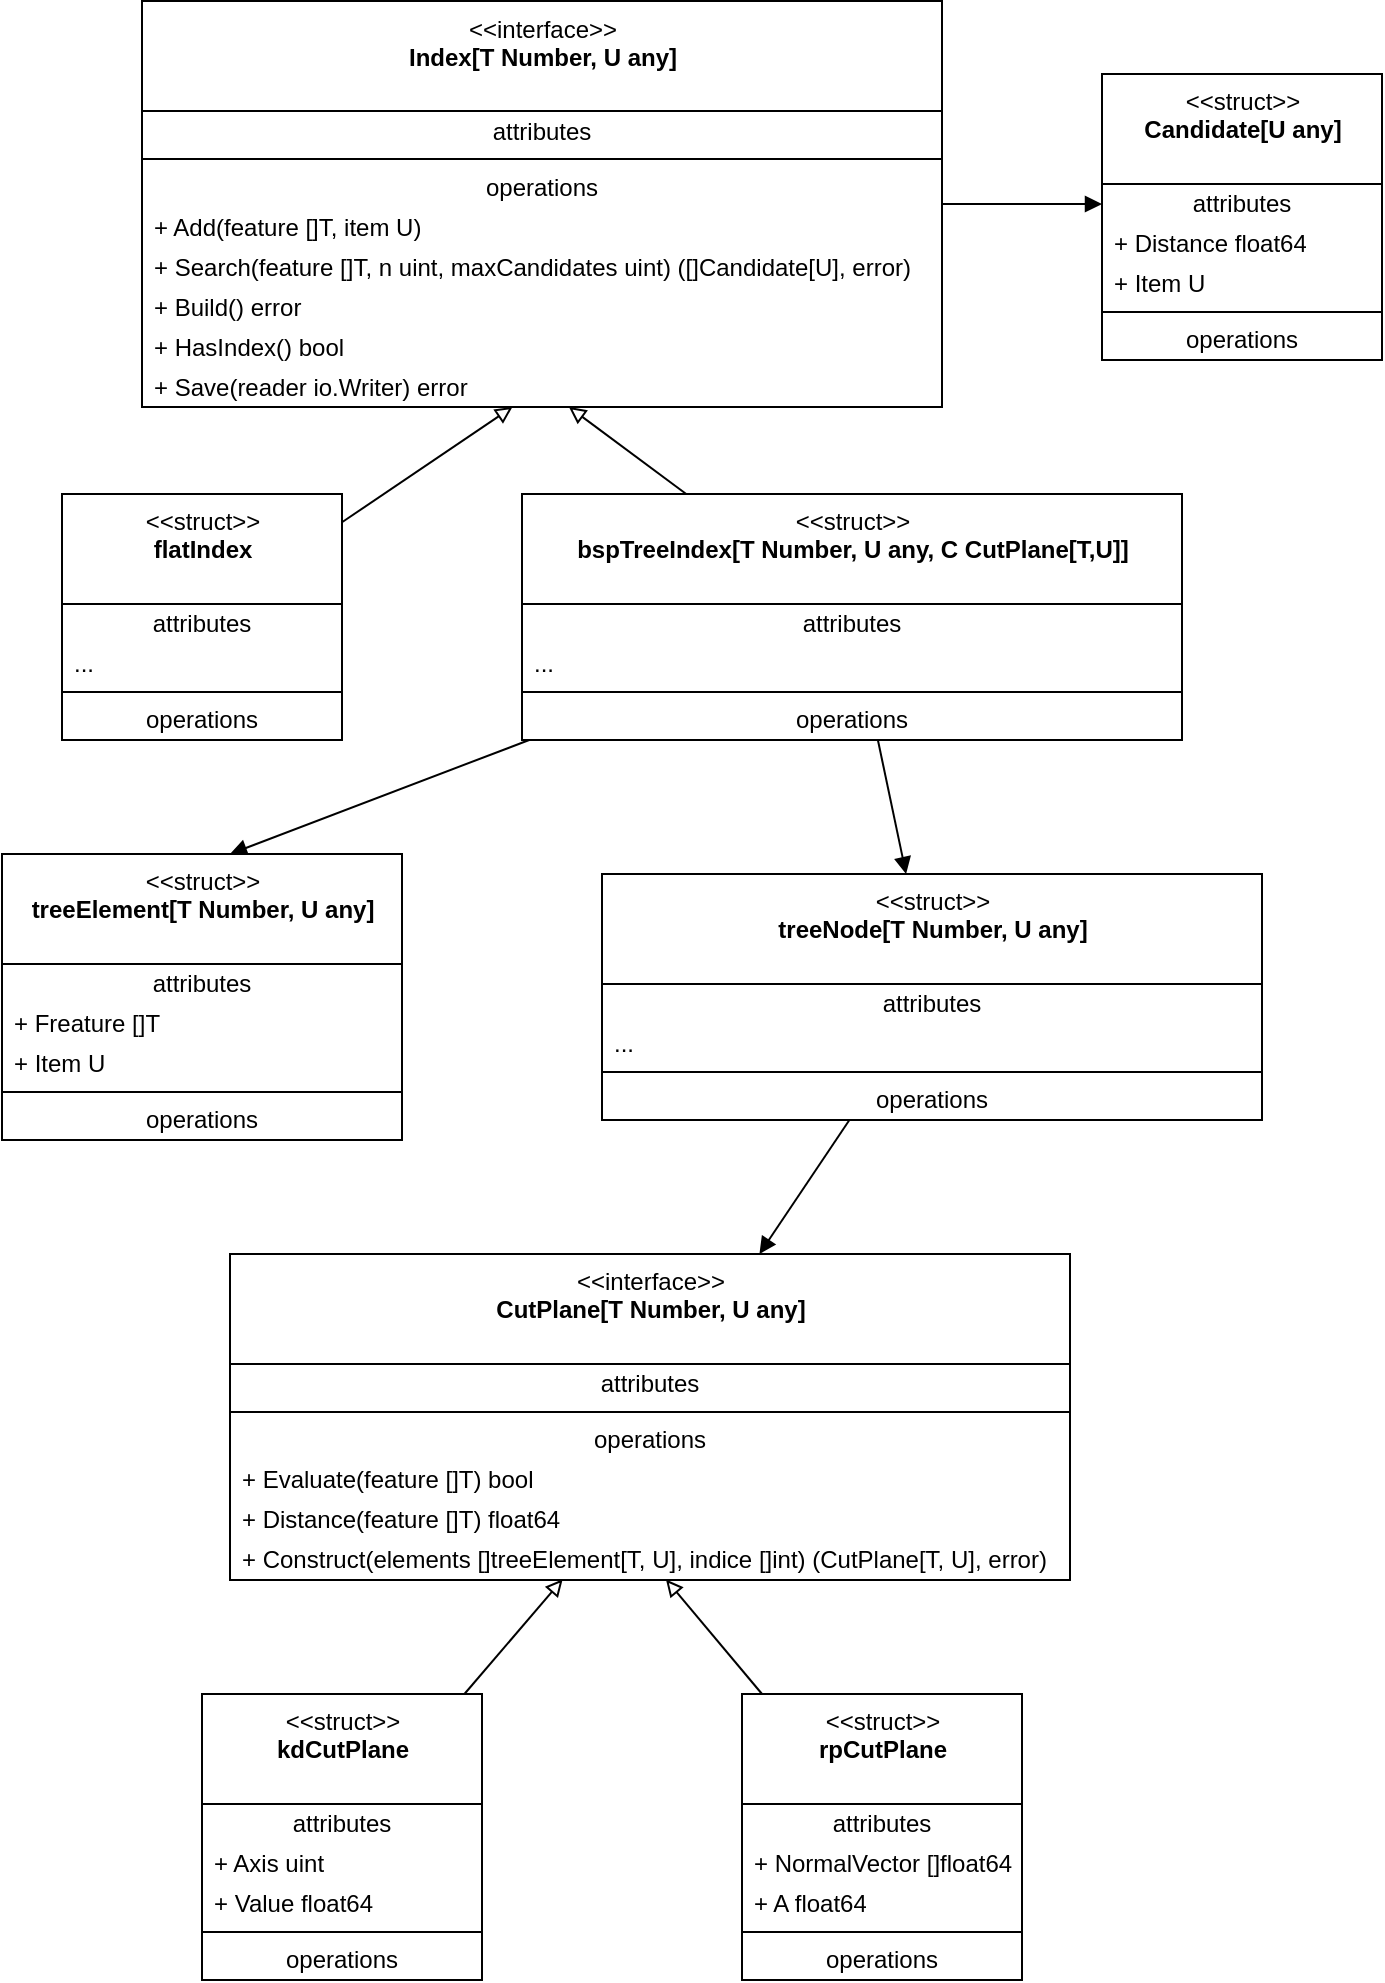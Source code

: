 <mxfile>
    <diagram id="XIWFYPPUovplPoRVp1t7" name="Page-1">
        <mxGraphModel dx="1658" dy="1443" grid="1" gridSize="10" guides="1" tooltips="1" connect="1" arrows="1" fold="1" page="1" pageScale="1" pageWidth="827" pageHeight="1169" math="0" shadow="0">
            <root>
                <mxCell id="0"/>
                <mxCell id="1" parent="0"/>
                <mxCell id="93" style="edgeStyle=none;html=1;entryX=0;entryY=0.5;entryDx=0;entryDy=0;fontColor=default;endArrow=block;endFill=1;" edge="1" parent="1" source="36" target="63">
                    <mxGeometry relative="1" as="geometry"/>
                </mxCell>
                <mxCell id="36" value="&amp;lt;&amp;lt;interface&amp;gt;&amp;gt;&lt;br&gt;&lt;b&gt;Index[T Number, U any]&lt;br&gt;&lt;/b&gt;" style="swimlane;fontStyle=0;align=center;verticalAlign=top;childLayout=stackLayout;horizontal=1;startSize=55;horizontalStack=0;resizeParent=1;resizeParentMax=0;resizeLast=0;collapsible=0;marginBottom=0;html=1;rounded=0;shadow=0;labelBackgroundColor=none;labelBorderColor=none;sketch=0;fontColor=default;strokeColor=default;" vertex="1" parent="1">
                    <mxGeometry x="160" y="33.5" width="400" height="203" as="geometry"/>
                </mxCell>
                <mxCell id="37" value="attributes" style="text;html=1;strokeColor=none;fillColor=none;align=center;verticalAlign=middle;spacingLeft=4;spacingRight=4;overflow=hidden;rotatable=0;points=[[0,0.5],[1,0.5]];portConstraint=eastwest;rounded=0;shadow=0;labelBackgroundColor=none;labelBorderColor=none;sketch=0;fontColor=default;" vertex="1" parent="36">
                    <mxGeometry y="55" width="400" height="20" as="geometry"/>
                </mxCell>
                <mxCell id="41" value="" style="line;strokeWidth=1;fillColor=none;align=left;verticalAlign=middle;spacingTop=-1;spacingLeft=3;spacingRight=3;rotatable=0;labelPosition=right;points=[];portConstraint=eastwest;rounded=0;shadow=0;labelBackgroundColor=none;labelBorderColor=none;sketch=0;fontColor=default;" vertex="1" parent="36">
                    <mxGeometry y="75" width="400" height="8" as="geometry"/>
                </mxCell>
                <mxCell id="42" value="operations" style="text;html=1;strokeColor=none;fillColor=none;align=center;verticalAlign=middle;spacingLeft=4;spacingRight=4;overflow=hidden;rotatable=0;points=[[0,0.5],[1,0.5]];portConstraint=eastwest;rounded=0;shadow=0;labelBackgroundColor=none;labelBorderColor=none;sketch=0;fontColor=default;" vertex="1" parent="36">
                    <mxGeometry y="83" width="400" height="20" as="geometry"/>
                </mxCell>
                <mxCell id="43" value="+ Add(feature []T, item U)" style="text;html=1;strokeColor=none;fillColor=none;align=left;verticalAlign=middle;spacingLeft=4;spacingRight=4;overflow=hidden;rotatable=0;points=[[0,0.5],[1,0.5]];portConstraint=eastwest;rounded=0;shadow=0;labelBackgroundColor=none;labelBorderColor=none;sketch=0;fontColor=default;" vertex="1" parent="36">
                    <mxGeometry y="103" width="400" height="20" as="geometry"/>
                </mxCell>
                <mxCell id="58" value="+ Search(feature []T, n uint, maxCandidates uint) ([]Candidate[U], error)" style="text;html=1;strokeColor=none;fillColor=none;align=left;verticalAlign=middle;spacingLeft=4;spacingRight=4;overflow=hidden;rotatable=0;points=[[0,0.5],[1,0.5]];portConstraint=eastwest;rounded=0;shadow=0;labelBackgroundColor=none;labelBorderColor=none;sketch=0;fontColor=default;" vertex="1" parent="36">
                    <mxGeometry y="123" width="400" height="20" as="geometry"/>
                </mxCell>
                <mxCell id="59" value="+ Build() error" style="text;html=1;strokeColor=none;fillColor=none;align=left;verticalAlign=middle;spacingLeft=4;spacingRight=4;overflow=hidden;rotatable=0;points=[[0,0.5],[1,0.5]];portConstraint=eastwest;rounded=0;shadow=0;labelBackgroundColor=none;labelBorderColor=none;sketch=0;fontColor=default;" vertex="1" parent="36">
                    <mxGeometry y="143" width="400" height="20" as="geometry"/>
                </mxCell>
                <mxCell id="60" value="+ HasIndex() bool" style="text;html=1;strokeColor=none;fillColor=none;align=left;verticalAlign=middle;spacingLeft=4;spacingRight=4;overflow=hidden;rotatable=0;points=[[0,0.5],[1,0.5]];portConstraint=eastwest;rounded=0;shadow=0;labelBackgroundColor=none;labelBorderColor=none;sketch=0;fontColor=default;" vertex="1" parent="36">
                    <mxGeometry y="163" width="400" height="20" as="geometry"/>
                </mxCell>
                <mxCell id="61" value="+ Save(reader io.Writer) error" style="text;html=1;strokeColor=none;fillColor=none;align=left;verticalAlign=middle;spacingLeft=4;spacingRight=4;overflow=hidden;rotatable=0;points=[[0,0.5],[1,0.5]];portConstraint=eastwest;rounded=0;shadow=0;labelBackgroundColor=none;labelBorderColor=none;sketch=0;fontColor=default;" vertex="1" parent="36">
                    <mxGeometry y="183" width="400" height="20" as="geometry"/>
                </mxCell>
                <mxCell id="62" value="&amp;lt;&amp;lt;struct&amp;gt;&amp;gt;&lt;br&gt;&lt;b&gt;Candidate[U any]&lt;/b&gt;" style="swimlane;fontStyle=0;align=center;verticalAlign=top;childLayout=stackLayout;horizontal=1;startSize=55;horizontalStack=0;resizeParent=1;resizeParentMax=0;resizeLast=0;collapsible=0;marginBottom=0;html=1;rounded=0;shadow=0;labelBackgroundColor=none;labelBorderColor=none;sketch=0;fontColor=default;strokeColor=default;" vertex="1" parent="1">
                    <mxGeometry x="640" y="70" width="140" height="143" as="geometry"/>
                </mxCell>
                <mxCell id="63" value="attributes" style="text;html=1;strokeColor=none;fillColor=none;align=center;verticalAlign=middle;spacingLeft=4;spacingRight=4;overflow=hidden;rotatable=0;points=[[0,0.5],[1,0.5]];portConstraint=eastwest;rounded=0;shadow=0;labelBackgroundColor=none;labelBorderColor=none;sketch=0;fontColor=default;" vertex="1" parent="62">
                    <mxGeometry y="55" width="140" height="20" as="geometry"/>
                </mxCell>
                <mxCell id="66" value="+ Distance float64" style="text;html=1;strokeColor=none;fillColor=none;align=left;verticalAlign=middle;spacingLeft=4;spacingRight=4;overflow=hidden;rotatable=0;points=[[0,0.5],[1,0.5]];portConstraint=eastwest;rounded=0;shadow=0;labelBackgroundColor=none;labelBorderColor=none;sketch=0;fontColor=default;" vertex="1" parent="62">
                    <mxGeometry y="75" width="140" height="20" as="geometry"/>
                </mxCell>
                <mxCell id="70" value="+ Item U" style="text;html=1;strokeColor=none;fillColor=none;align=left;verticalAlign=middle;spacingLeft=4;spacingRight=4;overflow=hidden;rotatable=0;points=[[0,0.5],[1,0.5]];portConstraint=eastwest;rounded=0;shadow=0;labelBackgroundColor=none;labelBorderColor=none;sketch=0;fontColor=default;" vertex="1" parent="62">
                    <mxGeometry y="95" width="140" height="20" as="geometry"/>
                </mxCell>
                <mxCell id="67" value="" style="line;strokeWidth=1;fillColor=none;align=left;verticalAlign=middle;spacingTop=-1;spacingLeft=3;spacingRight=3;rotatable=0;labelPosition=right;points=[];portConstraint=eastwest;rounded=0;shadow=0;labelBackgroundColor=none;labelBorderColor=none;sketch=0;fontColor=default;" vertex="1" parent="62">
                    <mxGeometry y="115" width="140" height="8" as="geometry"/>
                </mxCell>
                <mxCell id="68" value="operations" style="text;html=1;strokeColor=none;fillColor=none;align=center;verticalAlign=middle;spacingLeft=4;spacingRight=4;overflow=hidden;rotatable=0;points=[[0,0.5],[1,0.5]];portConstraint=eastwest;rounded=0;shadow=0;labelBackgroundColor=none;labelBorderColor=none;sketch=0;fontColor=default;" vertex="1" parent="62">
                    <mxGeometry y="123" width="140" height="20" as="geometry"/>
                </mxCell>
                <mxCell id="79" value="" style="edgeStyle=none;html=1;fontColor=default;endArrow=block;endFill=0;" edge="1" parent="1" source="71" target="61">
                    <mxGeometry relative="1" as="geometry"/>
                </mxCell>
                <mxCell id="134" style="edgeStyle=none;html=1;fontColor=default;endArrow=block;endFill=1;" edge="1" parent="1" source="71" target="95">
                    <mxGeometry relative="1" as="geometry"/>
                </mxCell>
                <mxCell id="135" style="edgeStyle=none;html=1;entryX=0.57;entryY=0;entryDx=0;entryDy=0;entryPerimeter=0;fontColor=default;endArrow=block;endFill=1;" edge="1" parent="1" source="71" target="100">
                    <mxGeometry relative="1" as="geometry"/>
                </mxCell>
                <mxCell id="71" value="&amp;lt;&amp;lt;struct&amp;gt;&amp;gt;&lt;br&gt;&lt;b&gt;bspTreeIndex[T Number, U any, C CutPlane[T,U]]&lt;/b&gt;" style="swimlane;fontStyle=0;align=center;verticalAlign=top;childLayout=stackLayout;horizontal=1;startSize=55;horizontalStack=0;resizeParent=1;resizeParentMax=0;resizeLast=0;collapsible=0;marginBottom=0;html=1;rounded=0;shadow=0;labelBackgroundColor=none;labelBorderColor=none;sketch=0;fontColor=default;strokeColor=default;" vertex="1" parent="1">
                    <mxGeometry x="350" y="280" width="330" height="123" as="geometry"/>
                </mxCell>
                <mxCell id="72" value="attributes" style="text;html=1;strokeColor=none;fillColor=none;align=center;verticalAlign=middle;spacingLeft=4;spacingRight=4;overflow=hidden;rotatable=0;points=[[0,0.5],[1,0.5]];portConstraint=eastwest;rounded=0;shadow=0;labelBackgroundColor=none;labelBorderColor=none;sketch=0;fontColor=default;" vertex="1" parent="71">
                    <mxGeometry y="55" width="330" height="20" as="geometry"/>
                </mxCell>
                <mxCell id="75" value="..." style="text;html=1;strokeColor=none;fillColor=none;align=left;verticalAlign=middle;spacingLeft=4;spacingRight=4;overflow=hidden;rotatable=0;points=[[0,0.5],[1,0.5]];portConstraint=eastwest;rounded=0;shadow=0;labelBackgroundColor=none;labelBorderColor=none;sketch=0;fontColor=default;" vertex="1" parent="71">
                    <mxGeometry y="75" width="330" height="20" as="geometry"/>
                </mxCell>
                <mxCell id="76" value="" style="line;strokeWidth=1;fillColor=none;align=left;verticalAlign=middle;spacingTop=-1;spacingLeft=3;spacingRight=3;rotatable=0;labelPosition=right;points=[];portConstraint=eastwest;rounded=0;shadow=0;labelBackgroundColor=none;labelBorderColor=none;sketch=0;fontColor=default;" vertex="1" parent="71">
                    <mxGeometry y="95" width="330" height="8" as="geometry"/>
                </mxCell>
                <mxCell id="77" value="operations" style="text;html=1;strokeColor=none;fillColor=none;align=center;verticalAlign=middle;spacingLeft=4;spacingRight=4;overflow=hidden;rotatable=0;points=[[0,0.5],[1,0.5]];portConstraint=eastwest;rounded=0;shadow=0;labelBackgroundColor=none;labelBorderColor=none;sketch=0;fontColor=default;" vertex="1" parent="71">
                    <mxGeometry y="103" width="330" height="20" as="geometry"/>
                </mxCell>
                <mxCell id="85" style="edgeStyle=none;html=1;fontColor=default;endArrow=block;endFill=0;" edge="1" parent="1" source="80" target="61">
                    <mxGeometry relative="1" as="geometry"/>
                </mxCell>
                <mxCell id="80" value="&amp;lt;&amp;lt;struct&amp;gt;&amp;gt;&lt;br&gt;&lt;b&gt;flatIndex&lt;/b&gt;" style="swimlane;fontStyle=0;align=center;verticalAlign=top;childLayout=stackLayout;horizontal=1;startSize=55;horizontalStack=0;resizeParent=1;resizeParentMax=0;resizeLast=0;collapsible=0;marginBottom=0;html=1;rounded=0;shadow=0;labelBackgroundColor=none;labelBorderColor=none;sketch=0;fontColor=default;strokeColor=default;" vertex="1" parent="1">
                    <mxGeometry x="120" y="280" width="140" height="123" as="geometry"/>
                </mxCell>
                <mxCell id="81" value="attributes" style="text;html=1;strokeColor=none;fillColor=none;align=center;verticalAlign=middle;spacingLeft=4;spacingRight=4;overflow=hidden;rotatable=0;points=[[0,0.5],[1,0.5]];portConstraint=eastwest;rounded=0;shadow=0;labelBackgroundColor=none;labelBorderColor=none;sketch=0;fontColor=default;" vertex="1" parent="80">
                    <mxGeometry y="55" width="140" height="20" as="geometry"/>
                </mxCell>
                <mxCell id="82" value="..." style="text;html=1;strokeColor=none;fillColor=none;align=left;verticalAlign=middle;spacingLeft=4;spacingRight=4;overflow=hidden;rotatable=0;points=[[0,0.5],[1,0.5]];portConstraint=eastwest;rounded=0;shadow=0;labelBackgroundColor=none;labelBorderColor=none;sketch=0;fontColor=default;" vertex="1" parent="80">
                    <mxGeometry y="75" width="140" height="20" as="geometry"/>
                </mxCell>
                <mxCell id="83" value="" style="line;strokeWidth=1;fillColor=none;align=left;verticalAlign=middle;spacingTop=-1;spacingLeft=3;spacingRight=3;rotatable=0;labelPosition=right;points=[];portConstraint=eastwest;rounded=0;shadow=0;labelBackgroundColor=none;labelBorderColor=none;sketch=0;fontColor=default;" vertex="1" parent="80">
                    <mxGeometry y="95" width="140" height="8" as="geometry"/>
                </mxCell>
                <mxCell id="84" value="operations" style="text;html=1;strokeColor=none;fillColor=none;align=center;verticalAlign=middle;spacingLeft=4;spacingRight=4;overflow=hidden;rotatable=0;points=[[0,0.5],[1,0.5]];portConstraint=eastwest;rounded=0;shadow=0;labelBackgroundColor=none;labelBorderColor=none;sketch=0;fontColor=default;" vertex="1" parent="80">
                    <mxGeometry y="103" width="140" height="20" as="geometry"/>
                </mxCell>
                <mxCell id="86" value="&amp;lt;&amp;lt;interface&amp;gt;&amp;gt;&lt;br&gt;&lt;b&gt;CutPlane[T Number, U any]&lt;/b&gt;" style="swimlane;fontStyle=0;align=center;verticalAlign=top;childLayout=stackLayout;horizontal=1;startSize=55;horizontalStack=0;resizeParent=1;resizeParentMax=0;resizeLast=0;collapsible=0;marginBottom=0;html=1;rounded=0;shadow=0;labelBackgroundColor=none;labelBorderColor=none;sketch=0;fontColor=default;strokeColor=default;" vertex="1" parent="1">
                    <mxGeometry x="204" y="660" width="420" height="163" as="geometry"/>
                </mxCell>
                <mxCell id="87" value="attributes" style="text;html=1;strokeColor=none;fillColor=none;align=center;verticalAlign=middle;spacingLeft=4;spacingRight=4;overflow=hidden;rotatable=0;points=[[0,0.5],[1,0.5]];portConstraint=eastwest;rounded=0;shadow=0;labelBackgroundColor=none;labelBorderColor=none;sketch=0;fontColor=default;" vertex="1" parent="86">
                    <mxGeometry y="55" width="420" height="20" as="geometry"/>
                </mxCell>
                <mxCell id="90" value="" style="line;strokeWidth=1;fillColor=none;align=left;verticalAlign=middle;spacingTop=-1;spacingLeft=3;spacingRight=3;rotatable=0;labelPosition=right;points=[];portConstraint=eastwest;rounded=0;shadow=0;labelBackgroundColor=none;labelBorderColor=none;sketch=0;fontColor=default;" vertex="1" parent="86">
                    <mxGeometry y="75" width="420" height="8" as="geometry"/>
                </mxCell>
                <mxCell id="91" value="operations" style="text;html=1;strokeColor=none;fillColor=none;align=center;verticalAlign=middle;spacingLeft=4;spacingRight=4;overflow=hidden;rotatable=0;points=[[0,0.5],[1,0.5]];portConstraint=eastwest;rounded=0;shadow=0;labelBackgroundColor=none;labelBorderColor=none;sketch=0;fontColor=default;" vertex="1" parent="86">
                    <mxGeometry y="83" width="420" height="20" as="geometry"/>
                </mxCell>
                <mxCell id="106" value="+ Evaluate(feature []T) bool" style="text;html=1;strokeColor=none;fillColor=none;align=left;verticalAlign=middle;spacingLeft=4;spacingRight=4;overflow=hidden;rotatable=0;points=[[0,0.5],[1,0.5]];portConstraint=eastwest;rounded=0;shadow=0;labelBackgroundColor=none;labelBorderColor=none;sketch=0;fontColor=default;" vertex="1" parent="86">
                    <mxGeometry y="103" width="420" height="20" as="geometry"/>
                </mxCell>
                <mxCell id="107" value="+ Distance(feature []T) float64" style="text;html=1;strokeColor=none;fillColor=none;align=left;verticalAlign=middle;spacingLeft=4;spacingRight=4;overflow=hidden;rotatable=0;points=[[0,0.5],[1,0.5]];portConstraint=eastwest;rounded=0;shadow=0;labelBackgroundColor=none;labelBorderColor=none;sketch=0;fontColor=default;" vertex="1" parent="86">
                    <mxGeometry y="123" width="420" height="20" as="geometry"/>
                </mxCell>
                <mxCell id="108" value="+ Construct(elements []treeElement[T, U], indice []int) (CutPlane[T, U], error)" style="text;html=1;strokeColor=none;fillColor=none;align=left;verticalAlign=middle;spacingLeft=4;spacingRight=4;overflow=hidden;rotatable=0;points=[[0,0.5],[1,0.5]];portConstraint=eastwest;rounded=0;shadow=0;labelBackgroundColor=none;labelBorderColor=none;sketch=0;fontColor=default;" vertex="1" parent="86">
                    <mxGeometry y="143" width="420" height="20" as="geometry"/>
                </mxCell>
                <mxCell id="127" style="edgeStyle=none;html=1;fontColor=default;endArrow=block;endFill=1;" edge="1" parent="1" source="95" target="86">
                    <mxGeometry relative="1" as="geometry"/>
                </mxCell>
                <mxCell id="95" value="&amp;lt;&amp;lt;struct&amp;gt;&amp;gt;&lt;br&gt;&lt;b&gt;treeNode[T Number, U any]&lt;/b&gt;" style="swimlane;fontStyle=0;align=center;verticalAlign=top;childLayout=stackLayout;horizontal=1;startSize=55;horizontalStack=0;resizeParent=1;resizeParentMax=0;resizeLast=0;collapsible=0;marginBottom=0;html=1;rounded=0;shadow=0;labelBackgroundColor=none;labelBorderColor=none;sketch=0;fontColor=default;strokeColor=default;" vertex="1" parent="1">
                    <mxGeometry x="390" y="470" width="330" height="123" as="geometry"/>
                </mxCell>
                <mxCell id="96" value="attributes" style="text;html=1;strokeColor=none;fillColor=none;align=center;verticalAlign=middle;spacingLeft=4;spacingRight=4;overflow=hidden;rotatable=0;points=[[0,0.5],[1,0.5]];portConstraint=eastwest;rounded=0;shadow=0;labelBackgroundColor=none;labelBorderColor=none;sketch=0;fontColor=default;" vertex="1" parent="95">
                    <mxGeometry y="55" width="330" height="20" as="geometry"/>
                </mxCell>
                <mxCell id="97" value="..." style="text;html=1;strokeColor=none;fillColor=none;align=left;verticalAlign=middle;spacingLeft=4;spacingRight=4;overflow=hidden;rotatable=0;points=[[0,0.5],[1,0.5]];portConstraint=eastwest;rounded=0;shadow=0;labelBackgroundColor=none;labelBorderColor=none;sketch=0;fontColor=default;" vertex="1" parent="95">
                    <mxGeometry y="75" width="330" height="20" as="geometry"/>
                </mxCell>
                <mxCell id="98" value="" style="line;strokeWidth=1;fillColor=none;align=left;verticalAlign=middle;spacingTop=-1;spacingLeft=3;spacingRight=3;rotatable=0;labelPosition=right;points=[];portConstraint=eastwest;rounded=0;shadow=0;labelBackgroundColor=none;labelBorderColor=none;sketch=0;fontColor=default;" vertex="1" parent="95">
                    <mxGeometry y="95" width="330" height="8" as="geometry"/>
                </mxCell>
                <mxCell id="99" value="operations" style="text;html=1;strokeColor=none;fillColor=none;align=center;verticalAlign=middle;spacingLeft=4;spacingRight=4;overflow=hidden;rotatable=0;points=[[0,0.5],[1,0.5]];portConstraint=eastwest;rounded=0;shadow=0;labelBackgroundColor=none;labelBorderColor=none;sketch=0;fontColor=default;" vertex="1" parent="95">
                    <mxGeometry y="103" width="330" height="20" as="geometry"/>
                </mxCell>
                <mxCell id="100" value="&amp;lt;&amp;lt;struct&amp;gt;&amp;gt;&lt;br&gt;&lt;b&gt;treeElement[T Number, U any]&lt;/b&gt;" style="swimlane;fontStyle=0;align=center;verticalAlign=top;childLayout=stackLayout;horizontal=1;startSize=55;horizontalStack=0;resizeParent=1;resizeParentMax=0;resizeLast=0;collapsible=0;marginBottom=0;html=1;rounded=0;shadow=0;labelBackgroundColor=none;labelBorderColor=none;sketch=0;fontColor=default;strokeColor=default;" vertex="1" parent="1">
                    <mxGeometry x="90" y="460" width="200" height="143" as="geometry"/>
                </mxCell>
                <mxCell id="101" value="attributes" style="text;html=1;strokeColor=none;fillColor=none;align=center;verticalAlign=middle;spacingLeft=4;spacingRight=4;overflow=hidden;rotatable=0;points=[[0,0.5],[1,0.5]];portConstraint=eastwest;rounded=0;shadow=0;labelBackgroundColor=none;labelBorderColor=none;sketch=0;fontColor=default;" vertex="1" parent="100">
                    <mxGeometry y="55" width="200" height="20" as="geometry"/>
                </mxCell>
                <mxCell id="102" value="+ Freature []T" style="text;html=1;strokeColor=none;fillColor=none;align=left;verticalAlign=middle;spacingLeft=4;spacingRight=4;overflow=hidden;rotatable=0;points=[[0,0.5],[1,0.5]];portConstraint=eastwest;rounded=0;shadow=0;labelBackgroundColor=none;labelBorderColor=none;sketch=0;fontColor=default;" vertex="1" parent="100">
                    <mxGeometry y="75" width="200" height="20" as="geometry"/>
                </mxCell>
                <mxCell id="103" value="+ Item U" style="text;html=1;strokeColor=none;fillColor=none;align=left;verticalAlign=middle;spacingLeft=4;spacingRight=4;overflow=hidden;rotatable=0;points=[[0,0.5],[1,0.5]];portConstraint=eastwest;rounded=0;shadow=0;labelBackgroundColor=none;labelBorderColor=none;sketch=0;fontColor=default;" vertex="1" parent="100">
                    <mxGeometry y="95" width="200" height="20" as="geometry"/>
                </mxCell>
                <mxCell id="104" value="" style="line;strokeWidth=1;fillColor=none;align=left;verticalAlign=middle;spacingTop=-1;spacingLeft=3;spacingRight=3;rotatable=0;labelPosition=right;points=[];portConstraint=eastwest;rounded=0;shadow=0;labelBackgroundColor=none;labelBorderColor=none;sketch=0;fontColor=default;" vertex="1" parent="100">
                    <mxGeometry y="115" width="200" height="8" as="geometry"/>
                </mxCell>
                <mxCell id="105" value="operations" style="text;html=1;strokeColor=none;fillColor=none;align=center;verticalAlign=middle;spacingLeft=4;spacingRight=4;overflow=hidden;rotatable=0;points=[[0,0.5],[1,0.5]];portConstraint=eastwest;rounded=0;shadow=0;labelBackgroundColor=none;labelBorderColor=none;sketch=0;fontColor=default;" vertex="1" parent="100">
                    <mxGeometry y="123" width="200" height="20" as="geometry"/>
                </mxCell>
                <mxCell id="118" style="edgeStyle=none;html=1;entryX=0.396;entryY=0.982;entryDx=0;entryDy=0;entryPerimeter=0;fontColor=default;endArrow=block;endFill=0;" edge="1" parent="1" source="109" target="108">
                    <mxGeometry relative="1" as="geometry"/>
                </mxCell>
                <mxCell id="109" value="&amp;lt;&amp;lt;struct&amp;gt;&amp;gt;&lt;br&gt;&lt;b&gt;kdCutPlane&lt;/b&gt;&lt;br&gt;" style="swimlane;fontStyle=0;align=center;verticalAlign=top;childLayout=stackLayout;horizontal=1;startSize=55;horizontalStack=0;resizeParent=1;resizeParentMax=0;resizeLast=0;collapsible=0;marginBottom=0;html=1;rounded=0;shadow=0;labelBackgroundColor=none;labelBorderColor=none;sketch=0;fontColor=default;strokeColor=default;" vertex="1" parent="1">
                    <mxGeometry x="190" y="880" width="140" height="143" as="geometry"/>
                </mxCell>
                <mxCell id="110" value="attributes" style="text;html=1;strokeColor=none;fillColor=none;align=center;verticalAlign=middle;spacingLeft=4;spacingRight=4;overflow=hidden;rotatable=0;points=[[0,0.5],[1,0.5]];portConstraint=eastwest;rounded=0;shadow=0;labelBackgroundColor=none;labelBorderColor=none;sketch=0;fontColor=default;" vertex="1" parent="109">
                    <mxGeometry y="55" width="140" height="20" as="geometry"/>
                </mxCell>
                <mxCell id="111" value="+ Axis uint" style="text;html=1;strokeColor=none;fillColor=none;align=left;verticalAlign=middle;spacingLeft=4;spacingRight=4;overflow=hidden;rotatable=0;points=[[0,0.5],[1,0.5]];portConstraint=eastwest;rounded=0;shadow=0;labelBackgroundColor=none;labelBorderColor=none;sketch=0;fontColor=default;" vertex="1" parent="109">
                    <mxGeometry y="75" width="140" height="20" as="geometry"/>
                </mxCell>
                <mxCell id="113" value="+ Value float64" style="text;html=1;strokeColor=none;fillColor=none;align=left;verticalAlign=middle;spacingLeft=4;spacingRight=4;overflow=hidden;rotatable=0;points=[[0,0.5],[1,0.5]];portConstraint=eastwest;rounded=0;shadow=0;labelBackgroundColor=none;labelBorderColor=none;sketch=0;fontColor=default;" vertex="1" parent="109">
                    <mxGeometry y="95" width="140" height="20" as="geometry"/>
                </mxCell>
                <mxCell id="114" value="" style="line;strokeWidth=1;fillColor=none;align=left;verticalAlign=middle;spacingTop=-1;spacingLeft=3;spacingRight=3;rotatable=0;labelPosition=right;points=[];portConstraint=eastwest;rounded=0;shadow=0;labelBackgroundColor=none;labelBorderColor=none;sketch=0;fontColor=default;" vertex="1" parent="109">
                    <mxGeometry y="115" width="140" height="8" as="geometry"/>
                </mxCell>
                <mxCell id="115" value="operations" style="text;html=1;strokeColor=none;fillColor=none;align=center;verticalAlign=middle;spacingLeft=4;spacingRight=4;overflow=hidden;rotatable=0;points=[[0,0.5],[1,0.5]];portConstraint=eastwest;rounded=0;shadow=0;labelBackgroundColor=none;labelBorderColor=none;sketch=0;fontColor=default;" vertex="1" parent="109">
                    <mxGeometry y="123" width="140" height="20" as="geometry"/>
                </mxCell>
                <mxCell id="125" style="edgeStyle=none;html=1;entryX=0.519;entryY=0.988;entryDx=0;entryDy=0;entryPerimeter=0;fontColor=default;endArrow=block;endFill=0;" edge="1" parent="1" source="119" target="108">
                    <mxGeometry relative="1" as="geometry"/>
                </mxCell>
                <mxCell id="119" value="&amp;lt;&amp;lt;struct&amp;gt;&amp;gt;&lt;br&gt;&lt;b&gt;rpCutPlane&lt;/b&gt;" style="swimlane;fontStyle=0;align=center;verticalAlign=top;childLayout=stackLayout;horizontal=1;startSize=55;horizontalStack=0;resizeParent=1;resizeParentMax=0;resizeLast=0;collapsible=0;marginBottom=0;html=1;rounded=0;shadow=0;labelBackgroundColor=none;labelBorderColor=none;sketch=0;fontColor=default;strokeColor=default;" vertex="1" parent="1">
                    <mxGeometry x="460" y="880" width="140" height="143" as="geometry"/>
                </mxCell>
                <mxCell id="120" value="attributes" style="text;html=1;strokeColor=none;fillColor=none;align=center;verticalAlign=middle;spacingLeft=4;spacingRight=4;overflow=hidden;rotatable=0;points=[[0,0.5],[1,0.5]];portConstraint=eastwest;rounded=0;shadow=0;labelBackgroundColor=none;labelBorderColor=none;sketch=0;fontColor=default;" vertex="1" parent="119">
                    <mxGeometry y="55" width="140" height="20" as="geometry"/>
                </mxCell>
                <mxCell id="121" value="+ NormalVector []float64" style="text;html=1;strokeColor=none;fillColor=none;align=left;verticalAlign=middle;spacingLeft=4;spacingRight=4;overflow=hidden;rotatable=0;points=[[0,0.5],[1,0.5]];portConstraint=eastwest;rounded=0;shadow=0;labelBackgroundColor=none;labelBorderColor=none;sketch=0;fontColor=default;" vertex="1" parent="119">
                    <mxGeometry y="75" width="140" height="20" as="geometry"/>
                </mxCell>
                <mxCell id="122" value="+ A float64" style="text;html=1;strokeColor=none;fillColor=none;align=left;verticalAlign=middle;spacingLeft=4;spacingRight=4;overflow=hidden;rotatable=0;points=[[0,0.5],[1,0.5]];portConstraint=eastwest;rounded=0;shadow=0;labelBackgroundColor=none;labelBorderColor=none;sketch=0;fontColor=default;" vertex="1" parent="119">
                    <mxGeometry y="95" width="140" height="20" as="geometry"/>
                </mxCell>
                <mxCell id="123" value="" style="line;strokeWidth=1;fillColor=none;align=left;verticalAlign=middle;spacingTop=-1;spacingLeft=3;spacingRight=3;rotatable=0;labelPosition=right;points=[];portConstraint=eastwest;rounded=0;shadow=0;labelBackgroundColor=none;labelBorderColor=none;sketch=0;fontColor=default;" vertex="1" parent="119">
                    <mxGeometry y="115" width="140" height="8" as="geometry"/>
                </mxCell>
                <mxCell id="124" value="operations" style="text;html=1;strokeColor=none;fillColor=none;align=center;verticalAlign=middle;spacingLeft=4;spacingRight=4;overflow=hidden;rotatable=0;points=[[0,0.5],[1,0.5]];portConstraint=eastwest;rounded=0;shadow=0;labelBackgroundColor=none;labelBorderColor=none;sketch=0;fontColor=default;" vertex="1" parent="119">
                    <mxGeometry y="123" width="140" height="20" as="geometry"/>
                </mxCell>
            </root>
        </mxGraphModel>
    </diagram>
</mxfile>